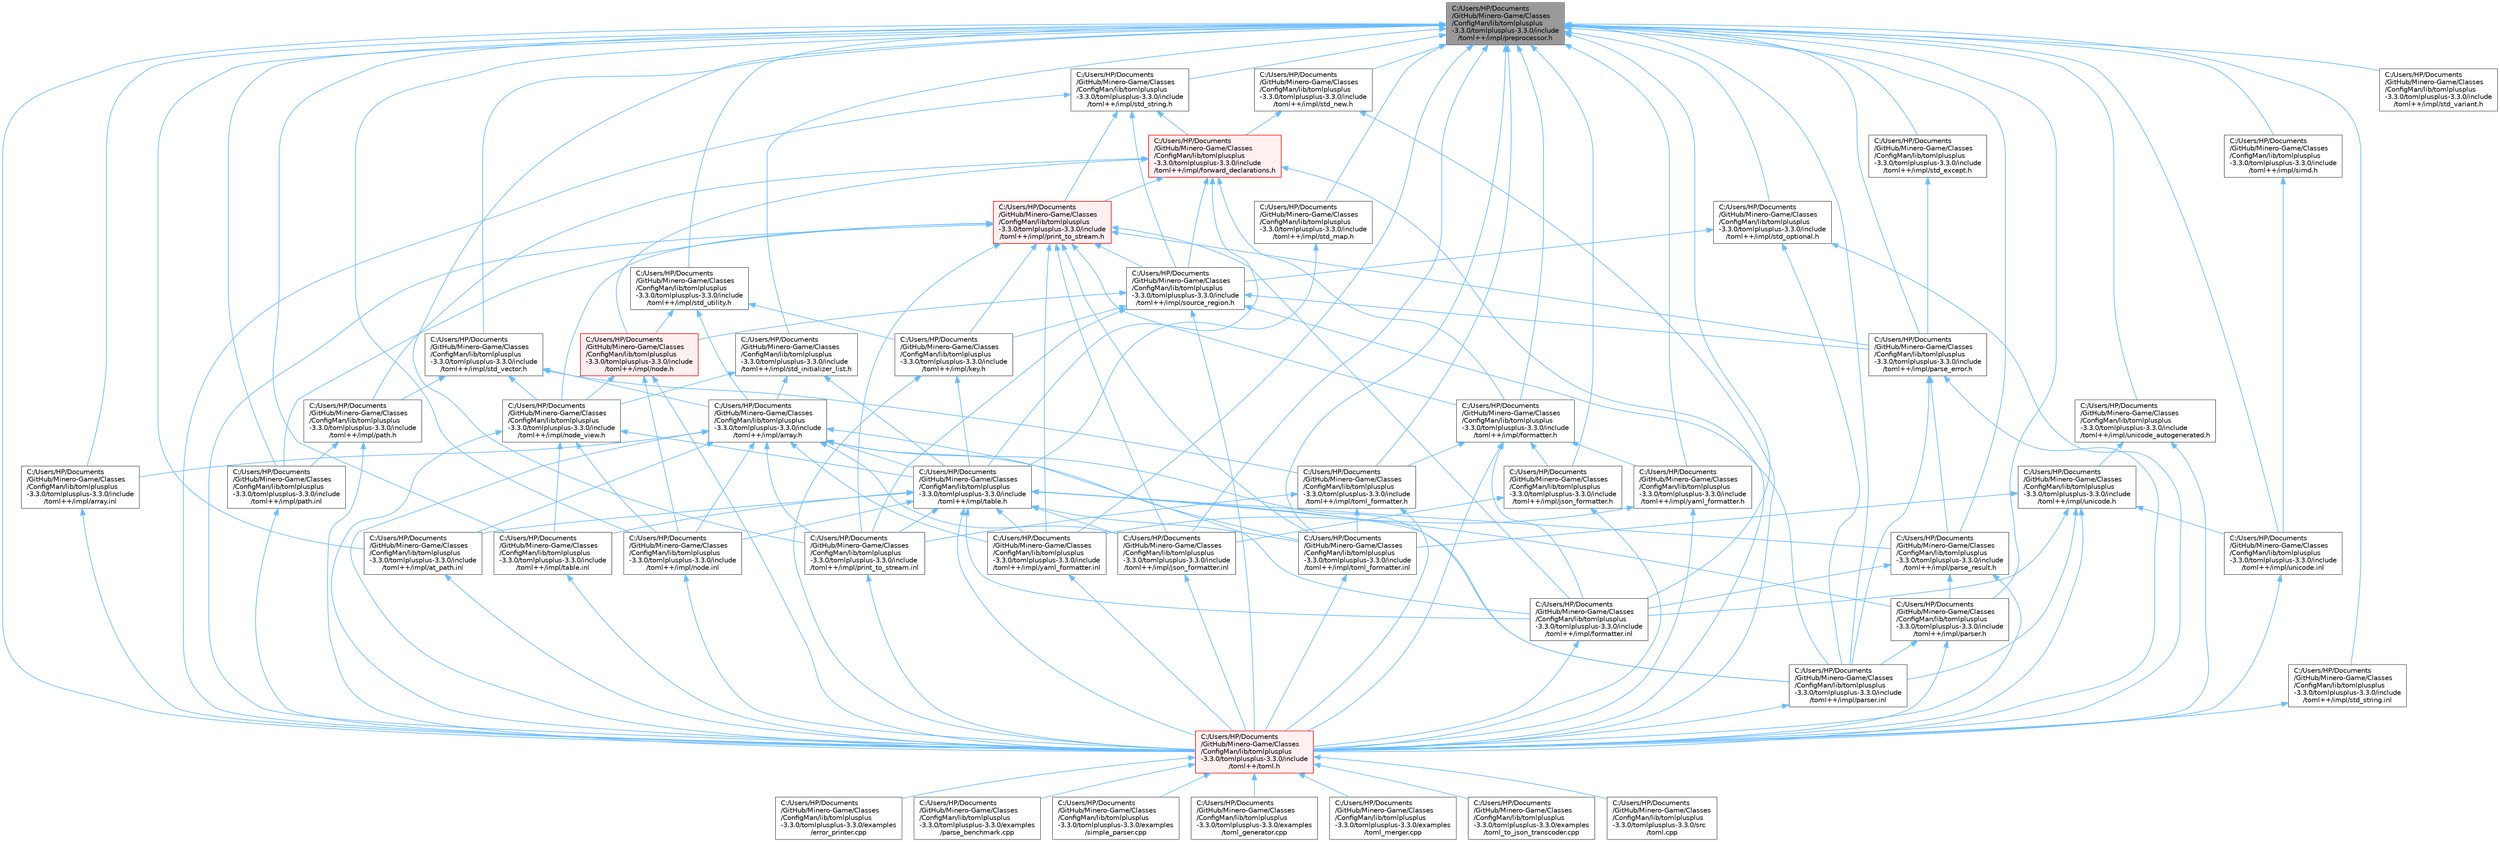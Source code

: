 digraph "C:/Users/HP/Documents/GitHub/Minero-Game/Classes/ConfigMan/lib/tomlplusplus-3.3.0/tomlplusplus-3.3.0/include/toml++/impl/preprocessor.h"
{
 // LATEX_PDF_SIZE
  bgcolor="transparent";
  edge [fontname=Helvetica,fontsize=10,labelfontname=Helvetica,labelfontsize=10];
  node [fontname=Helvetica,fontsize=10,shape=box,height=0.2,width=0.4];
  Node1 [id="Node000001",label="C:/Users/HP/Documents\l/GitHub/Minero-Game/Classes\l/ConfigMan/lib/tomlplusplus\l-3.3.0/tomlplusplus-3.3.0/include\l/toml++/impl/preprocessor.h",height=0.2,width=0.4,color="gray40", fillcolor="grey60", style="filled", fontcolor="black",tooltip=" "];
  Node1 -> Node2 [id="edge321_Node000001_Node000002",dir="back",color="steelblue1",style="solid",tooltip=" "];
  Node2 [id="Node000002",label="C:/Users/HP/Documents\l/GitHub/Minero-Game/Classes\l/ConfigMan/lib/tomlplusplus\l-3.3.0/tomlplusplus-3.3.0/include\l/toml++/impl/array.inl",height=0.2,width=0.4,color="grey40", fillcolor="white", style="filled",URL="$array_8inl.html",tooltip=" "];
  Node2 -> Node3 [id="edge322_Node000002_Node000003",dir="back",color="steelblue1",style="solid",tooltip=" "];
  Node3 [id="Node000003",label="C:/Users/HP/Documents\l/GitHub/Minero-Game/Classes\l/ConfigMan/lib/tomlplusplus\l-3.3.0/tomlplusplus-3.3.0/include\l/toml++/toml.h",height=0.2,width=0.4,color="red", fillcolor="#FFF0F0", style="filled",URL="$toml_8h.html",tooltip=" "];
  Node3 -> Node4 [id="edge323_Node000003_Node000004",dir="back",color="steelblue1",style="solid",tooltip=" "];
  Node4 [id="Node000004",label="C:/Users/HP/Documents\l/GitHub/Minero-Game/Classes\l/ConfigMan/lib/tomlplusplus\l-3.3.0/tomlplusplus-3.3.0/examples\l/error_printer.cpp",height=0.2,width=0.4,color="grey40", fillcolor="white", style="filled",URL="$error__printer_8cpp.html",tooltip=" "];
  Node3 -> Node5 [id="edge324_Node000003_Node000005",dir="back",color="steelblue1",style="solid",tooltip=" "];
  Node5 [id="Node000005",label="C:/Users/HP/Documents\l/GitHub/Minero-Game/Classes\l/ConfigMan/lib/tomlplusplus\l-3.3.0/tomlplusplus-3.3.0/examples\l/parse_benchmark.cpp",height=0.2,width=0.4,color="grey40", fillcolor="white", style="filled",URL="$parse__benchmark_8cpp.html",tooltip=" "];
  Node3 -> Node6 [id="edge325_Node000003_Node000006",dir="back",color="steelblue1",style="solid",tooltip=" "];
  Node6 [id="Node000006",label="C:/Users/HP/Documents\l/GitHub/Minero-Game/Classes\l/ConfigMan/lib/tomlplusplus\l-3.3.0/tomlplusplus-3.3.0/examples\l/simple_parser.cpp",height=0.2,width=0.4,color="grey40", fillcolor="white", style="filled",URL="$simple__parser_8cpp.html",tooltip=" "];
  Node3 -> Node7 [id="edge326_Node000003_Node000007",dir="back",color="steelblue1",style="solid",tooltip=" "];
  Node7 [id="Node000007",label="C:/Users/HP/Documents\l/GitHub/Minero-Game/Classes\l/ConfigMan/lib/tomlplusplus\l-3.3.0/tomlplusplus-3.3.0/examples\l/toml_generator.cpp",height=0.2,width=0.4,color="grey40", fillcolor="white", style="filled",URL="$toml__generator_8cpp.html",tooltip=" "];
  Node3 -> Node8 [id="edge327_Node000003_Node000008",dir="back",color="steelblue1",style="solid",tooltip=" "];
  Node8 [id="Node000008",label="C:/Users/HP/Documents\l/GitHub/Minero-Game/Classes\l/ConfigMan/lib/tomlplusplus\l-3.3.0/tomlplusplus-3.3.0/examples\l/toml_merger.cpp",height=0.2,width=0.4,color="grey40", fillcolor="white", style="filled",URL="$toml__merger_8cpp.html",tooltip=" "];
  Node3 -> Node9 [id="edge328_Node000003_Node000009",dir="back",color="steelblue1",style="solid",tooltip=" "];
  Node9 [id="Node000009",label="C:/Users/HP/Documents\l/GitHub/Minero-Game/Classes\l/ConfigMan/lib/tomlplusplus\l-3.3.0/tomlplusplus-3.3.0/examples\l/toml_to_json_transcoder.cpp",height=0.2,width=0.4,color="grey40", fillcolor="white", style="filled",URL="$toml__to__json__transcoder_8cpp.html",tooltip=" "];
  Node3 -> Node10 [id="edge329_Node000003_Node000010",dir="back",color="steelblue1",style="solid",tooltip=" "];
  Node10 [id="Node000010",label="C:/Users/HP/Documents\l/GitHub/Minero-Game/Classes\l/ConfigMan/lib/tomlplusplus\l-3.3.0/tomlplusplus-3.3.0/src\l/toml.cpp",height=0.2,width=0.4,color="grey40", fillcolor="white", style="filled",URL="$toml_8cpp.html",tooltip=" "];
  Node1 -> Node43 [id="edge330_Node000001_Node000043",dir="back",color="steelblue1",style="solid",tooltip=" "];
  Node43 [id="Node000043",label="C:/Users/HP/Documents\l/GitHub/Minero-Game/Classes\l/ConfigMan/lib/tomlplusplus\l-3.3.0/tomlplusplus-3.3.0/include\l/toml++/impl/at_path.inl",height=0.2,width=0.4,color="grey40", fillcolor="white", style="filled",URL="$at__path_8inl.html",tooltip=" "];
  Node43 -> Node3 [id="edge331_Node000043_Node000003",dir="back",color="steelblue1",style="solid",tooltip=" "];
  Node1 -> Node44 [id="edge332_Node000001_Node000044",dir="back",color="steelblue1",style="solid",tooltip=" "];
  Node44 [id="Node000044",label="C:/Users/HP/Documents\l/GitHub/Minero-Game/Classes\l/ConfigMan/lib/tomlplusplus\l-3.3.0/tomlplusplus-3.3.0/include\l/toml++/impl/formatter.h",height=0.2,width=0.4,color="grey40", fillcolor="white", style="filled",URL="$_classes_2_config_man_2lib_2tomlplusplus-3_83_80_2tomlplusplus-3_83_80_2include_2toml_09_09_2impl_2formatter_8h.html",tooltip=" "];
  Node44 -> Node45 [id="edge333_Node000044_Node000045",dir="back",color="steelblue1",style="solid",tooltip=" "];
  Node45 [id="Node000045",label="C:/Users/HP/Documents\l/GitHub/Minero-Game/Classes\l/ConfigMan/lib/tomlplusplus\l-3.3.0/tomlplusplus-3.3.0/include\l/toml++/impl/formatter.inl",height=0.2,width=0.4,color="grey40", fillcolor="white", style="filled",URL="$formatter_8inl.html",tooltip=" "];
  Node45 -> Node3 [id="edge334_Node000045_Node000003",dir="back",color="steelblue1",style="solid",tooltip=" "];
  Node44 -> Node46 [id="edge335_Node000044_Node000046",dir="back",color="steelblue1",style="solid",tooltip=" "];
  Node46 [id="Node000046",label="C:/Users/HP/Documents\l/GitHub/Minero-Game/Classes\l/ConfigMan/lib/tomlplusplus\l-3.3.0/tomlplusplus-3.3.0/include\l/toml++/impl/json_formatter.h",height=0.2,width=0.4,color="grey40", fillcolor="white", style="filled",URL="$json__formatter_8h.html",tooltip=" "];
  Node46 -> Node47 [id="edge336_Node000046_Node000047",dir="back",color="steelblue1",style="solid",tooltip=" "];
  Node47 [id="Node000047",label="C:/Users/HP/Documents\l/GitHub/Minero-Game/Classes\l/ConfigMan/lib/tomlplusplus\l-3.3.0/tomlplusplus-3.3.0/include\l/toml++/impl/json_formatter.inl",height=0.2,width=0.4,color="grey40", fillcolor="white", style="filled",URL="$json__formatter_8inl.html",tooltip=" "];
  Node47 -> Node3 [id="edge337_Node000047_Node000003",dir="back",color="steelblue1",style="solid",tooltip=" "];
  Node46 -> Node3 [id="edge338_Node000046_Node000003",dir="back",color="steelblue1",style="solid",tooltip=" "];
  Node44 -> Node48 [id="edge339_Node000044_Node000048",dir="back",color="steelblue1",style="solid",tooltip=" "];
  Node48 [id="Node000048",label="C:/Users/HP/Documents\l/GitHub/Minero-Game/Classes\l/ConfigMan/lib/tomlplusplus\l-3.3.0/tomlplusplus-3.3.0/include\l/toml++/impl/toml_formatter.h",height=0.2,width=0.4,color="grey40", fillcolor="white", style="filled",URL="$toml__formatter_8h.html",tooltip=" "];
  Node48 -> Node49 [id="edge340_Node000048_Node000049",dir="back",color="steelblue1",style="solid",tooltip=" "];
  Node49 [id="Node000049",label="C:/Users/HP/Documents\l/GitHub/Minero-Game/Classes\l/ConfigMan/lib/tomlplusplus\l-3.3.0/tomlplusplus-3.3.0/include\l/toml++/impl/print_to_stream.inl",height=0.2,width=0.4,color="grey40", fillcolor="white", style="filled",URL="$print__to__stream_8inl.html",tooltip=" "];
  Node49 -> Node3 [id="edge341_Node000049_Node000003",dir="back",color="steelblue1",style="solid",tooltip=" "];
  Node48 -> Node50 [id="edge342_Node000048_Node000050",dir="back",color="steelblue1",style="solid",tooltip=" "];
  Node50 [id="Node000050",label="C:/Users/HP/Documents\l/GitHub/Minero-Game/Classes\l/ConfigMan/lib/tomlplusplus\l-3.3.0/tomlplusplus-3.3.0/include\l/toml++/impl/toml_formatter.inl",height=0.2,width=0.4,color="grey40", fillcolor="white", style="filled",URL="$toml__formatter_8inl.html",tooltip=" "];
  Node50 -> Node3 [id="edge343_Node000050_Node000003",dir="back",color="steelblue1",style="solid",tooltip=" "];
  Node48 -> Node3 [id="edge344_Node000048_Node000003",dir="back",color="steelblue1",style="solid",tooltip=" "];
  Node44 -> Node51 [id="edge345_Node000044_Node000051",dir="back",color="steelblue1",style="solid",tooltip=" "];
  Node51 [id="Node000051",label="C:/Users/HP/Documents\l/GitHub/Minero-Game/Classes\l/ConfigMan/lib/tomlplusplus\l-3.3.0/tomlplusplus-3.3.0/include\l/toml++/impl/yaml_formatter.h",height=0.2,width=0.4,color="grey40", fillcolor="white", style="filled",URL="$yaml__formatter_8h.html",tooltip=" "];
  Node51 -> Node52 [id="edge346_Node000051_Node000052",dir="back",color="steelblue1",style="solid",tooltip=" "];
  Node52 [id="Node000052",label="C:/Users/HP/Documents\l/GitHub/Minero-Game/Classes\l/ConfigMan/lib/tomlplusplus\l-3.3.0/tomlplusplus-3.3.0/include\l/toml++/impl/yaml_formatter.inl",height=0.2,width=0.4,color="grey40", fillcolor="white", style="filled",URL="$yaml__formatter_8inl.html",tooltip=" "];
  Node52 -> Node3 [id="edge347_Node000052_Node000003",dir="back",color="steelblue1",style="solid",tooltip=" "];
  Node51 -> Node3 [id="edge348_Node000051_Node000003",dir="back",color="steelblue1",style="solid",tooltip=" "];
  Node44 -> Node3 [id="edge349_Node000044_Node000003",dir="back",color="steelblue1",style="solid",tooltip=" "];
  Node1 -> Node45 [id="edge350_Node000001_Node000045",dir="back",color="steelblue1",style="solid",tooltip=" "];
  Node1 -> Node46 [id="edge351_Node000001_Node000046",dir="back",color="steelblue1",style="solid",tooltip=" "];
  Node1 -> Node47 [id="edge352_Node000001_Node000047",dir="back",color="steelblue1",style="solid",tooltip=" "];
  Node1 -> Node53 [id="edge353_Node000001_Node000053",dir="back",color="steelblue1",style="solid",tooltip=" "];
  Node53 [id="Node000053",label="C:/Users/HP/Documents\l/GitHub/Minero-Game/Classes\l/ConfigMan/lib/tomlplusplus\l-3.3.0/tomlplusplus-3.3.0/include\l/toml++/impl/node.inl",height=0.2,width=0.4,color="grey40", fillcolor="white", style="filled",URL="$node_8inl.html",tooltip=" "];
  Node53 -> Node3 [id="edge354_Node000053_Node000003",dir="back",color="steelblue1",style="solid",tooltip=" "];
  Node1 -> Node54 [id="edge355_Node000001_Node000054",dir="back",color="steelblue1",style="solid",tooltip=" "];
  Node54 [id="Node000054",label="C:/Users/HP/Documents\l/GitHub/Minero-Game/Classes\l/ConfigMan/lib/tomlplusplus\l-3.3.0/tomlplusplus-3.3.0/include\l/toml++/impl/parse_error.h",height=0.2,width=0.4,color="grey40", fillcolor="white", style="filled",URL="$parse__error_8h.html",tooltip=" "];
  Node54 -> Node55 [id="edge356_Node000054_Node000055",dir="back",color="steelblue1",style="solid",tooltip=" "];
  Node55 [id="Node000055",label="C:/Users/HP/Documents\l/GitHub/Minero-Game/Classes\l/ConfigMan/lib/tomlplusplus\l-3.3.0/tomlplusplus-3.3.0/include\l/toml++/impl/parse_result.h",height=0.2,width=0.4,color="grey40", fillcolor="white", style="filled",URL="$parse__result_8h.html",tooltip=" "];
  Node55 -> Node45 [id="edge357_Node000055_Node000045",dir="back",color="steelblue1",style="solid",tooltip=" "];
  Node55 -> Node56 [id="edge358_Node000055_Node000056",dir="back",color="steelblue1",style="solid",tooltip=" "];
  Node56 [id="Node000056",label="C:/Users/HP/Documents\l/GitHub/Minero-Game/Classes\l/ConfigMan/lib/tomlplusplus\l-3.3.0/tomlplusplus-3.3.0/include\l/toml++/impl/parser.h",height=0.2,width=0.4,color="grey40", fillcolor="white", style="filled",URL="$parser_8h.html",tooltip=" "];
  Node56 -> Node57 [id="edge359_Node000056_Node000057",dir="back",color="steelblue1",style="solid",tooltip=" "];
  Node57 [id="Node000057",label="C:/Users/HP/Documents\l/GitHub/Minero-Game/Classes\l/ConfigMan/lib/tomlplusplus\l-3.3.0/tomlplusplus-3.3.0/include\l/toml++/impl/parser.inl",height=0.2,width=0.4,color="grey40", fillcolor="white", style="filled",URL="$parser_8inl.html",tooltip=" "];
  Node57 -> Node3 [id="edge360_Node000057_Node000003",dir="back",color="steelblue1",style="solid",tooltip=" "];
  Node56 -> Node3 [id="edge361_Node000056_Node000003",dir="back",color="steelblue1",style="solid",tooltip=" "];
  Node55 -> Node3 [id="edge362_Node000055_Node000003",dir="back",color="steelblue1",style="solid",tooltip=" "];
  Node54 -> Node57 [id="edge363_Node000054_Node000057",dir="back",color="steelblue1",style="solid",tooltip=" "];
  Node54 -> Node3 [id="edge364_Node000054_Node000003",dir="back",color="steelblue1",style="solid",tooltip=" "];
  Node1 -> Node55 [id="edge365_Node000001_Node000055",dir="back",color="steelblue1",style="solid",tooltip=" "];
  Node1 -> Node56 [id="edge366_Node000001_Node000056",dir="back",color="steelblue1",style="solid",tooltip=" "];
  Node1 -> Node57 [id="edge367_Node000001_Node000057",dir="back",color="steelblue1",style="solid",tooltip=" "];
  Node1 -> Node58 [id="edge368_Node000001_Node000058",dir="back",color="steelblue1",style="solid",tooltip=" "];
  Node58 [id="Node000058",label="C:/Users/HP/Documents\l/GitHub/Minero-Game/Classes\l/ConfigMan/lib/tomlplusplus\l-3.3.0/tomlplusplus-3.3.0/include\l/toml++/impl/path.inl",height=0.2,width=0.4,color="grey40", fillcolor="white", style="filled",URL="$path_8inl.html",tooltip=" "];
  Node58 -> Node3 [id="edge369_Node000058_Node000003",dir="back",color="steelblue1",style="solid",tooltip=" "];
  Node1 -> Node49 [id="edge370_Node000001_Node000049",dir="back",color="steelblue1",style="solid",tooltip=" "];
  Node1 -> Node59 [id="edge371_Node000001_Node000059",dir="back",color="steelblue1",style="solid",tooltip=" "];
  Node59 [id="Node000059",label="C:/Users/HP/Documents\l/GitHub/Minero-Game/Classes\l/ConfigMan/lib/tomlplusplus\l-3.3.0/tomlplusplus-3.3.0/include\l/toml++/impl/simd.h",height=0.2,width=0.4,color="grey40", fillcolor="white", style="filled",URL="$_classes_2_config_man_2lib_2tomlplusplus-3_83_80_2tomlplusplus-3_83_80_2include_2toml_09_09_2impl_2simd_8h.html",tooltip=" "];
  Node59 -> Node60 [id="edge372_Node000059_Node000060",dir="back",color="steelblue1",style="solid",tooltip=" "];
  Node60 [id="Node000060",label="C:/Users/HP/Documents\l/GitHub/Minero-Game/Classes\l/ConfigMan/lib/tomlplusplus\l-3.3.0/tomlplusplus-3.3.0/include\l/toml++/impl/unicode.inl",height=0.2,width=0.4,color="grey40", fillcolor="white", style="filled",URL="$unicode_8inl.html",tooltip=" "];
  Node60 -> Node3 [id="edge373_Node000060_Node000003",dir="back",color="steelblue1",style="solid",tooltip=" "];
  Node1 -> Node61 [id="edge374_Node000001_Node000061",dir="back",color="steelblue1",style="solid",tooltip=" "];
  Node61 [id="Node000061",label="C:/Users/HP/Documents\l/GitHub/Minero-Game/Classes\l/ConfigMan/lib/tomlplusplus\l-3.3.0/tomlplusplus-3.3.0/include\l/toml++/impl/std_except.h",height=0.2,width=0.4,color="grey40", fillcolor="white", style="filled",URL="$std__except_8h.html",tooltip=" "];
  Node61 -> Node54 [id="edge375_Node000061_Node000054",dir="back",color="steelblue1",style="solid",tooltip=" "];
  Node1 -> Node62 [id="edge376_Node000001_Node000062",dir="back",color="steelblue1",style="solid",tooltip=" "];
  Node62 [id="Node000062",label="C:/Users/HP/Documents\l/GitHub/Minero-Game/Classes\l/ConfigMan/lib/tomlplusplus\l-3.3.0/tomlplusplus-3.3.0/include\l/toml++/impl/std_initializer_list.h",height=0.2,width=0.4,color="grey40", fillcolor="white", style="filled",URL="$std__initializer__list_8h.html",tooltip=" "];
  Node62 -> Node63 [id="edge377_Node000062_Node000063",dir="back",color="steelblue1",style="solid",tooltip=" "];
  Node63 [id="Node000063",label="C:/Users/HP/Documents\l/GitHub/Minero-Game/Classes\l/ConfigMan/lib/tomlplusplus\l-3.3.0/tomlplusplus-3.3.0/include\l/toml++/impl/array.h",height=0.2,width=0.4,color="grey40", fillcolor="white", style="filled",URL="$array_8h.html",tooltip=" "];
  Node63 -> Node2 [id="edge378_Node000063_Node000002",dir="back",color="steelblue1",style="solid",tooltip=" "];
  Node63 -> Node43 [id="edge379_Node000063_Node000043",dir="back",color="steelblue1",style="solid",tooltip=" "];
  Node63 -> Node45 [id="edge380_Node000063_Node000045",dir="back",color="steelblue1",style="solid",tooltip=" "];
  Node63 -> Node47 [id="edge381_Node000063_Node000047",dir="back",color="steelblue1",style="solid",tooltip=" "];
  Node63 -> Node53 [id="edge382_Node000063_Node000053",dir="back",color="steelblue1",style="solid",tooltip=" "];
  Node63 -> Node57 [id="edge383_Node000063_Node000057",dir="back",color="steelblue1",style="solid",tooltip=" "];
  Node63 -> Node49 [id="edge384_Node000063_Node000049",dir="back",color="steelblue1",style="solid",tooltip=" "];
  Node63 -> Node64 [id="edge385_Node000063_Node000064",dir="back",color="steelblue1",style="solid",tooltip=" "];
  Node64 [id="Node000064",label="C:/Users/HP/Documents\l/GitHub/Minero-Game/Classes\l/ConfigMan/lib/tomlplusplus\l-3.3.0/tomlplusplus-3.3.0/include\l/toml++/impl/table.h",height=0.2,width=0.4,color="grey40", fillcolor="white", style="filled",URL="$table_8h.html",tooltip=" "];
  Node64 -> Node43 [id="edge386_Node000064_Node000043",dir="back",color="steelblue1",style="solid",tooltip=" "];
  Node64 -> Node45 [id="edge387_Node000064_Node000045",dir="back",color="steelblue1",style="solid",tooltip=" "];
  Node64 -> Node47 [id="edge388_Node000064_Node000047",dir="back",color="steelblue1",style="solid",tooltip=" "];
  Node64 -> Node53 [id="edge389_Node000064_Node000053",dir="back",color="steelblue1",style="solid",tooltip=" "];
  Node64 -> Node55 [id="edge390_Node000064_Node000055",dir="back",color="steelblue1",style="solid",tooltip=" "];
  Node64 -> Node56 [id="edge391_Node000064_Node000056",dir="back",color="steelblue1",style="solid",tooltip=" "];
  Node64 -> Node57 [id="edge392_Node000064_Node000057",dir="back",color="steelblue1",style="solid",tooltip=" "];
  Node64 -> Node49 [id="edge393_Node000064_Node000049",dir="back",color="steelblue1",style="solid",tooltip=" "];
  Node64 -> Node65 [id="edge394_Node000064_Node000065",dir="back",color="steelblue1",style="solid",tooltip=" "];
  Node65 [id="Node000065",label="C:/Users/HP/Documents\l/GitHub/Minero-Game/Classes\l/ConfigMan/lib/tomlplusplus\l-3.3.0/tomlplusplus-3.3.0/include\l/toml++/impl/table.inl",height=0.2,width=0.4,color="grey40", fillcolor="white", style="filled",URL="$table_8inl.html",tooltip=" "];
  Node65 -> Node3 [id="edge395_Node000065_Node000003",dir="back",color="steelblue1",style="solid",tooltip=" "];
  Node64 -> Node50 [id="edge396_Node000064_Node000050",dir="back",color="steelblue1",style="solid",tooltip=" "];
  Node64 -> Node52 [id="edge397_Node000064_Node000052",dir="back",color="steelblue1",style="solid",tooltip=" "];
  Node64 -> Node3 [id="edge398_Node000064_Node000003",dir="back",color="steelblue1",style="solid",tooltip=" "];
  Node63 -> Node50 [id="edge399_Node000063_Node000050",dir="back",color="steelblue1",style="solid",tooltip=" "];
  Node63 -> Node52 [id="edge400_Node000063_Node000052",dir="back",color="steelblue1",style="solid",tooltip=" "];
  Node63 -> Node3 [id="edge401_Node000063_Node000003",dir="back",color="steelblue1",style="solid",tooltip=" "];
  Node62 -> Node66 [id="edge402_Node000062_Node000066",dir="back",color="steelblue1",style="solid",tooltip=" "];
  Node66 [id="Node000066",label="C:/Users/HP/Documents\l/GitHub/Minero-Game/Classes\l/ConfigMan/lib/tomlplusplus\l-3.3.0/tomlplusplus-3.3.0/include\l/toml++/impl/node_view.h",height=0.2,width=0.4,color="grey40", fillcolor="white", style="filled",URL="$node__view_8h.html",tooltip=" "];
  Node66 -> Node53 [id="edge403_Node000066_Node000053",dir="back",color="steelblue1",style="solid",tooltip=" "];
  Node66 -> Node64 [id="edge404_Node000066_Node000064",dir="back",color="steelblue1",style="solid",tooltip=" "];
  Node66 -> Node65 [id="edge405_Node000066_Node000065",dir="back",color="steelblue1",style="solid",tooltip=" "];
  Node66 -> Node3 [id="edge406_Node000066_Node000003",dir="back",color="steelblue1",style="solid",tooltip=" "];
  Node62 -> Node64 [id="edge407_Node000062_Node000064",dir="back",color="steelblue1",style="solid",tooltip=" "];
  Node1 -> Node67 [id="edge408_Node000001_Node000067",dir="back",color="steelblue1",style="solid",tooltip=" "];
  Node67 [id="Node000067",label="C:/Users/HP/Documents\l/GitHub/Minero-Game/Classes\l/ConfigMan/lib/tomlplusplus\l-3.3.0/tomlplusplus-3.3.0/include\l/toml++/impl/std_map.h",height=0.2,width=0.4,color="grey40", fillcolor="white", style="filled",URL="$std__map_8h.html",tooltip=" "];
  Node67 -> Node64 [id="edge409_Node000067_Node000064",dir="back",color="steelblue1",style="solid",tooltip=" "];
  Node1 -> Node68 [id="edge410_Node000001_Node000068",dir="back",color="steelblue1",style="solid",tooltip=" "];
  Node68 [id="Node000068",label="C:/Users/HP/Documents\l/GitHub/Minero-Game/Classes\l/ConfigMan/lib/tomlplusplus\l-3.3.0/tomlplusplus-3.3.0/include\l/toml++/impl/std_new.h",height=0.2,width=0.4,color="grey40", fillcolor="white", style="filled",URL="$std__new_8h.html",tooltip=" "];
  Node68 -> Node69 [id="edge411_Node000068_Node000069",dir="back",color="steelblue1",style="solid",tooltip=" "];
  Node69 [id="Node000069",label="C:/Users/HP/Documents\l/GitHub/Minero-Game/Classes\l/ConfigMan/lib/tomlplusplus\l-3.3.0/tomlplusplus-3.3.0/include\l/toml++/impl/forward_declarations.h",height=0.2,width=0.4,color="red", fillcolor="#FFF0F0", style="filled",URL="$forward__declarations_8h.html",tooltip=" "];
  Node69 -> Node44 [id="edge412_Node000069_Node000044",dir="back",color="steelblue1",style="solid",tooltip=" "];
  Node69 -> Node74 [id="edge413_Node000069_Node000074",dir="back",color="steelblue1",style="solid",tooltip=" "];
  Node74 [id="Node000074",label="C:/Users/HP/Documents\l/GitHub/Minero-Game/Classes\l/ConfigMan/lib/tomlplusplus\l-3.3.0/tomlplusplus-3.3.0/include\l/toml++/impl/node.h",height=0.2,width=0.4,color="red", fillcolor="#FFF0F0", style="filled",URL="$node_8h.html",tooltip=" "];
  Node74 -> Node53 [id="edge414_Node000074_Node000053",dir="back",color="steelblue1",style="solid",tooltip=" "];
  Node74 -> Node66 [id="edge415_Node000074_Node000066",dir="back",color="steelblue1",style="solid",tooltip=" "];
  Node74 -> Node3 [id="edge416_Node000074_Node000003",dir="back",color="steelblue1",style="solid",tooltip=" "];
  Node69 -> Node75 [id="edge417_Node000069_Node000075",dir="back",color="steelblue1",style="solid",tooltip=" "];
  Node75 [id="Node000075",label="C:/Users/HP/Documents\l/GitHub/Minero-Game/Classes\l/ConfigMan/lib/tomlplusplus\l-3.3.0/tomlplusplus-3.3.0/include\l/toml++/impl/path.h",height=0.2,width=0.4,color="grey40", fillcolor="white", style="filled",URL="$path_8h.html",tooltip=" "];
  Node75 -> Node58 [id="edge418_Node000075_Node000058",dir="back",color="steelblue1",style="solid",tooltip=" "];
  Node75 -> Node3 [id="edge419_Node000075_Node000003",dir="back",color="steelblue1",style="solid",tooltip=" "];
  Node69 -> Node76 [id="edge420_Node000069_Node000076",dir="back",color="steelblue1",style="solid",tooltip=" "];
  Node76 [id="Node000076",label="C:/Users/HP/Documents\l/GitHub/Minero-Game/Classes\l/ConfigMan/lib/tomlplusplus\l-3.3.0/tomlplusplus-3.3.0/include\l/toml++/impl/print_to_stream.h",height=0.2,width=0.4,color="red", fillcolor="#FFF0F0", style="filled",URL="$print__to__stream_8h.html",tooltip=" "];
  Node76 -> Node44 [id="edge421_Node000076_Node000044",dir="back",color="steelblue1",style="solid",tooltip=" "];
  Node76 -> Node45 [id="edge422_Node000076_Node000045",dir="back",color="steelblue1",style="solid",tooltip=" "];
  Node76 -> Node47 [id="edge423_Node000076_Node000047",dir="back",color="steelblue1",style="solid",tooltip=" "];
  Node76 -> Node77 [id="edge424_Node000076_Node000077",dir="back",color="steelblue1",style="solid",tooltip=" "];
  Node77 [id="Node000077",label="C:/Users/HP/Documents\l/GitHub/Minero-Game/Classes\l/ConfigMan/lib/tomlplusplus\l-3.3.0/tomlplusplus-3.3.0/include\l/toml++/impl/key.h",height=0.2,width=0.4,color="grey40", fillcolor="white", style="filled",URL="$key_8h.html",tooltip=" "];
  Node77 -> Node64 [id="edge425_Node000077_Node000064",dir="back",color="steelblue1",style="solid",tooltip=" "];
  Node77 -> Node3 [id="edge426_Node000077_Node000003",dir="back",color="steelblue1",style="solid",tooltip=" "];
  Node76 -> Node66 [id="edge427_Node000076_Node000066",dir="back",color="steelblue1",style="solid",tooltip=" "];
  Node76 -> Node54 [id="edge428_Node000076_Node000054",dir="back",color="steelblue1",style="solid",tooltip=" "];
  Node76 -> Node58 [id="edge429_Node000076_Node000058",dir="back",color="steelblue1",style="solid",tooltip=" "];
  Node76 -> Node49 [id="edge430_Node000076_Node000049",dir="back",color="steelblue1",style="solid",tooltip=" "];
  Node76 -> Node78 [id="edge431_Node000076_Node000078",dir="back",color="steelblue1",style="solid",tooltip=" "];
  Node78 [id="Node000078",label="C:/Users/HP/Documents\l/GitHub/Minero-Game/Classes\l/ConfigMan/lib/tomlplusplus\l-3.3.0/tomlplusplus-3.3.0/include\l/toml++/impl/source_region.h",height=0.2,width=0.4,color="grey40", fillcolor="white", style="filled",URL="$source__region_8h.html",tooltip=" "];
  Node78 -> Node77 [id="edge432_Node000078_Node000077",dir="back",color="steelblue1",style="solid",tooltip=" "];
  Node78 -> Node74 [id="edge433_Node000078_Node000074",dir="back",color="steelblue1",style="solid",tooltip=" "];
  Node78 -> Node54 [id="edge434_Node000078_Node000054",dir="back",color="steelblue1",style="solid",tooltip=" "];
  Node78 -> Node57 [id="edge435_Node000078_Node000057",dir="back",color="steelblue1",style="solid",tooltip=" "];
  Node78 -> Node49 [id="edge436_Node000078_Node000049",dir="back",color="steelblue1",style="solid",tooltip=" "];
  Node78 -> Node3 [id="edge437_Node000078_Node000003",dir="back",color="steelblue1",style="solid",tooltip=" "];
  Node76 -> Node50 [id="edge438_Node000076_Node000050",dir="back",color="steelblue1",style="solid",tooltip=" "];
  Node76 -> Node52 [id="edge439_Node000076_Node000052",dir="back",color="steelblue1",style="solid",tooltip=" "];
  Node76 -> Node3 [id="edge440_Node000076_Node000003",dir="back",color="steelblue1",style="solid",tooltip=" "];
  Node69 -> Node78 [id="edge441_Node000069_Node000078",dir="back",color="steelblue1",style="solid",tooltip=" "];
  Node69 -> Node64 [id="edge442_Node000069_Node000064",dir="back",color="steelblue1",style="solid",tooltip=" "];
  Node69 -> Node3 [id="edge443_Node000069_Node000003",dir="back",color="steelblue1",style="solid",tooltip=" "];
  Node68 -> Node3 [id="edge444_Node000068_Node000003",dir="back",color="steelblue1",style="solid",tooltip=" "];
  Node1 -> Node79 [id="edge445_Node000001_Node000079",dir="back",color="steelblue1",style="solid",tooltip=" "];
  Node79 [id="Node000079",label="C:/Users/HP/Documents\l/GitHub/Minero-Game/Classes\l/ConfigMan/lib/tomlplusplus\l-3.3.0/tomlplusplus-3.3.0/include\l/toml++/impl/std_optional.h",height=0.2,width=0.4,color="grey40", fillcolor="white", style="filled",URL="$std__optional_8h.html",tooltip=" "];
  Node79 -> Node57 [id="edge446_Node000079_Node000057",dir="back",color="steelblue1",style="solid",tooltip=" "];
  Node79 -> Node78 [id="edge447_Node000079_Node000078",dir="back",color="steelblue1",style="solid",tooltip=" "];
  Node79 -> Node3 [id="edge448_Node000079_Node000003",dir="back",color="steelblue1",style="solid",tooltip=" "];
  Node1 -> Node80 [id="edge449_Node000001_Node000080",dir="back",color="steelblue1",style="solid",tooltip=" "];
  Node80 [id="Node000080",label="C:/Users/HP/Documents\l/GitHub/Minero-Game/Classes\l/ConfigMan/lib/tomlplusplus\l-3.3.0/tomlplusplus-3.3.0/include\l/toml++/impl/std_string.h",height=0.2,width=0.4,color="grey40", fillcolor="white", style="filled",URL="$std__string_8h.html",tooltip=" "];
  Node80 -> Node69 [id="edge450_Node000080_Node000069",dir="back",color="steelblue1",style="solid",tooltip=" "];
  Node80 -> Node76 [id="edge451_Node000080_Node000076",dir="back",color="steelblue1",style="solid",tooltip=" "];
  Node80 -> Node78 [id="edge452_Node000080_Node000078",dir="back",color="steelblue1",style="solid",tooltip=" "];
  Node80 -> Node3 [id="edge453_Node000080_Node000003",dir="back",color="steelblue1",style="solid",tooltip=" "];
  Node1 -> Node81 [id="edge454_Node000001_Node000081",dir="back",color="steelblue1",style="solid",tooltip=" "];
  Node81 [id="Node000081",label="C:/Users/HP/Documents\l/GitHub/Minero-Game/Classes\l/ConfigMan/lib/tomlplusplus\l-3.3.0/tomlplusplus-3.3.0/include\l/toml++/impl/std_string.inl",height=0.2,width=0.4,color="grey40", fillcolor="white", style="filled",URL="$std__string_8inl.html",tooltip=" "];
  Node81 -> Node3 [id="edge455_Node000081_Node000003",dir="back",color="steelblue1",style="solid",tooltip=" "];
  Node1 -> Node82 [id="edge456_Node000001_Node000082",dir="back",color="steelblue1",style="solid",tooltip=" "];
  Node82 [id="Node000082",label="C:/Users/HP/Documents\l/GitHub/Minero-Game/Classes\l/ConfigMan/lib/tomlplusplus\l-3.3.0/tomlplusplus-3.3.0/include\l/toml++/impl/std_utility.h",height=0.2,width=0.4,color="grey40", fillcolor="white", style="filled",URL="$std__utility_8h.html",tooltip=" "];
  Node82 -> Node63 [id="edge457_Node000082_Node000063",dir="back",color="steelblue1",style="solid",tooltip=" "];
  Node82 -> Node77 [id="edge458_Node000082_Node000077",dir="back",color="steelblue1",style="solid",tooltip=" "];
  Node82 -> Node74 [id="edge459_Node000082_Node000074",dir="back",color="steelblue1",style="solid",tooltip=" "];
  Node1 -> Node83 [id="edge460_Node000001_Node000083",dir="back",color="steelblue1",style="solid",tooltip=" "];
  Node83 [id="Node000083",label="C:/Users/HP/Documents\l/GitHub/Minero-Game/Classes\l/ConfigMan/lib/tomlplusplus\l-3.3.0/tomlplusplus-3.3.0/include\l/toml++/impl/std_variant.h",height=0.2,width=0.4,color="grey40", fillcolor="white", style="filled",URL="$std__variant_8h.html",tooltip=" "];
  Node1 -> Node84 [id="edge461_Node000001_Node000084",dir="back",color="steelblue1",style="solid",tooltip=" "];
  Node84 [id="Node000084",label="C:/Users/HP/Documents\l/GitHub/Minero-Game/Classes\l/ConfigMan/lib/tomlplusplus\l-3.3.0/tomlplusplus-3.3.0/include\l/toml++/impl/std_vector.h",height=0.2,width=0.4,color="grey40", fillcolor="white", style="filled",URL="$std__vector_8h.html",tooltip=" "];
  Node84 -> Node63 [id="edge462_Node000084_Node000063",dir="back",color="steelblue1",style="solid",tooltip=" "];
  Node84 -> Node66 [id="edge463_Node000084_Node000066",dir="back",color="steelblue1",style="solid",tooltip=" "];
  Node84 -> Node75 [id="edge464_Node000084_Node000075",dir="back",color="steelblue1",style="solid",tooltip=" "];
  Node84 -> Node48 [id="edge465_Node000084_Node000048",dir="back",color="steelblue1",style="solid",tooltip=" "];
  Node1 -> Node65 [id="edge466_Node000001_Node000065",dir="back",color="steelblue1",style="solid",tooltip=" "];
  Node1 -> Node48 [id="edge467_Node000001_Node000048",dir="back",color="steelblue1",style="solid",tooltip=" "];
  Node1 -> Node50 [id="edge468_Node000001_Node000050",dir="back",color="steelblue1",style="solid",tooltip=" "];
  Node1 -> Node60 [id="edge469_Node000001_Node000060",dir="back",color="steelblue1",style="solid",tooltip=" "];
  Node1 -> Node85 [id="edge470_Node000001_Node000085",dir="back",color="steelblue1",style="solid",tooltip=" "];
  Node85 [id="Node000085",label="C:/Users/HP/Documents\l/GitHub/Minero-Game/Classes\l/ConfigMan/lib/tomlplusplus\l-3.3.0/tomlplusplus-3.3.0/include\l/toml++/impl/unicode_autogenerated.h",height=0.2,width=0.4,color="grey40", fillcolor="white", style="filled",URL="$unicode__autogenerated_8h.html",tooltip=" "];
  Node85 -> Node86 [id="edge471_Node000085_Node000086",dir="back",color="steelblue1",style="solid",tooltip=" "];
  Node86 [id="Node000086",label="C:/Users/HP/Documents\l/GitHub/Minero-Game/Classes\l/ConfigMan/lib/tomlplusplus\l-3.3.0/tomlplusplus-3.3.0/include\l/toml++/impl/unicode.h",height=0.2,width=0.4,color="grey40", fillcolor="white", style="filled",URL="$unicode_8h.html",tooltip=" "];
  Node86 -> Node45 [id="edge472_Node000086_Node000045",dir="back",color="steelblue1",style="solid",tooltip=" "];
  Node86 -> Node57 [id="edge473_Node000086_Node000057",dir="back",color="steelblue1",style="solid",tooltip=" "];
  Node86 -> Node50 [id="edge474_Node000086_Node000050",dir="back",color="steelblue1",style="solid",tooltip=" "];
  Node86 -> Node60 [id="edge475_Node000086_Node000060",dir="back",color="steelblue1",style="solid",tooltip=" "];
  Node86 -> Node3 [id="edge476_Node000086_Node000003",dir="back",color="steelblue1",style="solid",tooltip=" "];
  Node85 -> Node3 [id="edge477_Node000085_Node000003",dir="back",color="steelblue1",style="solid",tooltip=" "];
  Node1 -> Node51 [id="edge478_Node000001_Node000051",dir="back",color="steelblue1",style="solid",tooltip=" "];
  Node1 -> Node52 [id="edge479_Node000001_Node000052",dir="back",color="steelblue1",style="solid",tooltip=" "];
  Node1 -> Node3 [id="edge480_Node000001_Node000003",dir="back",color="steelblue1",style="solid",tooltip=" "];
}
